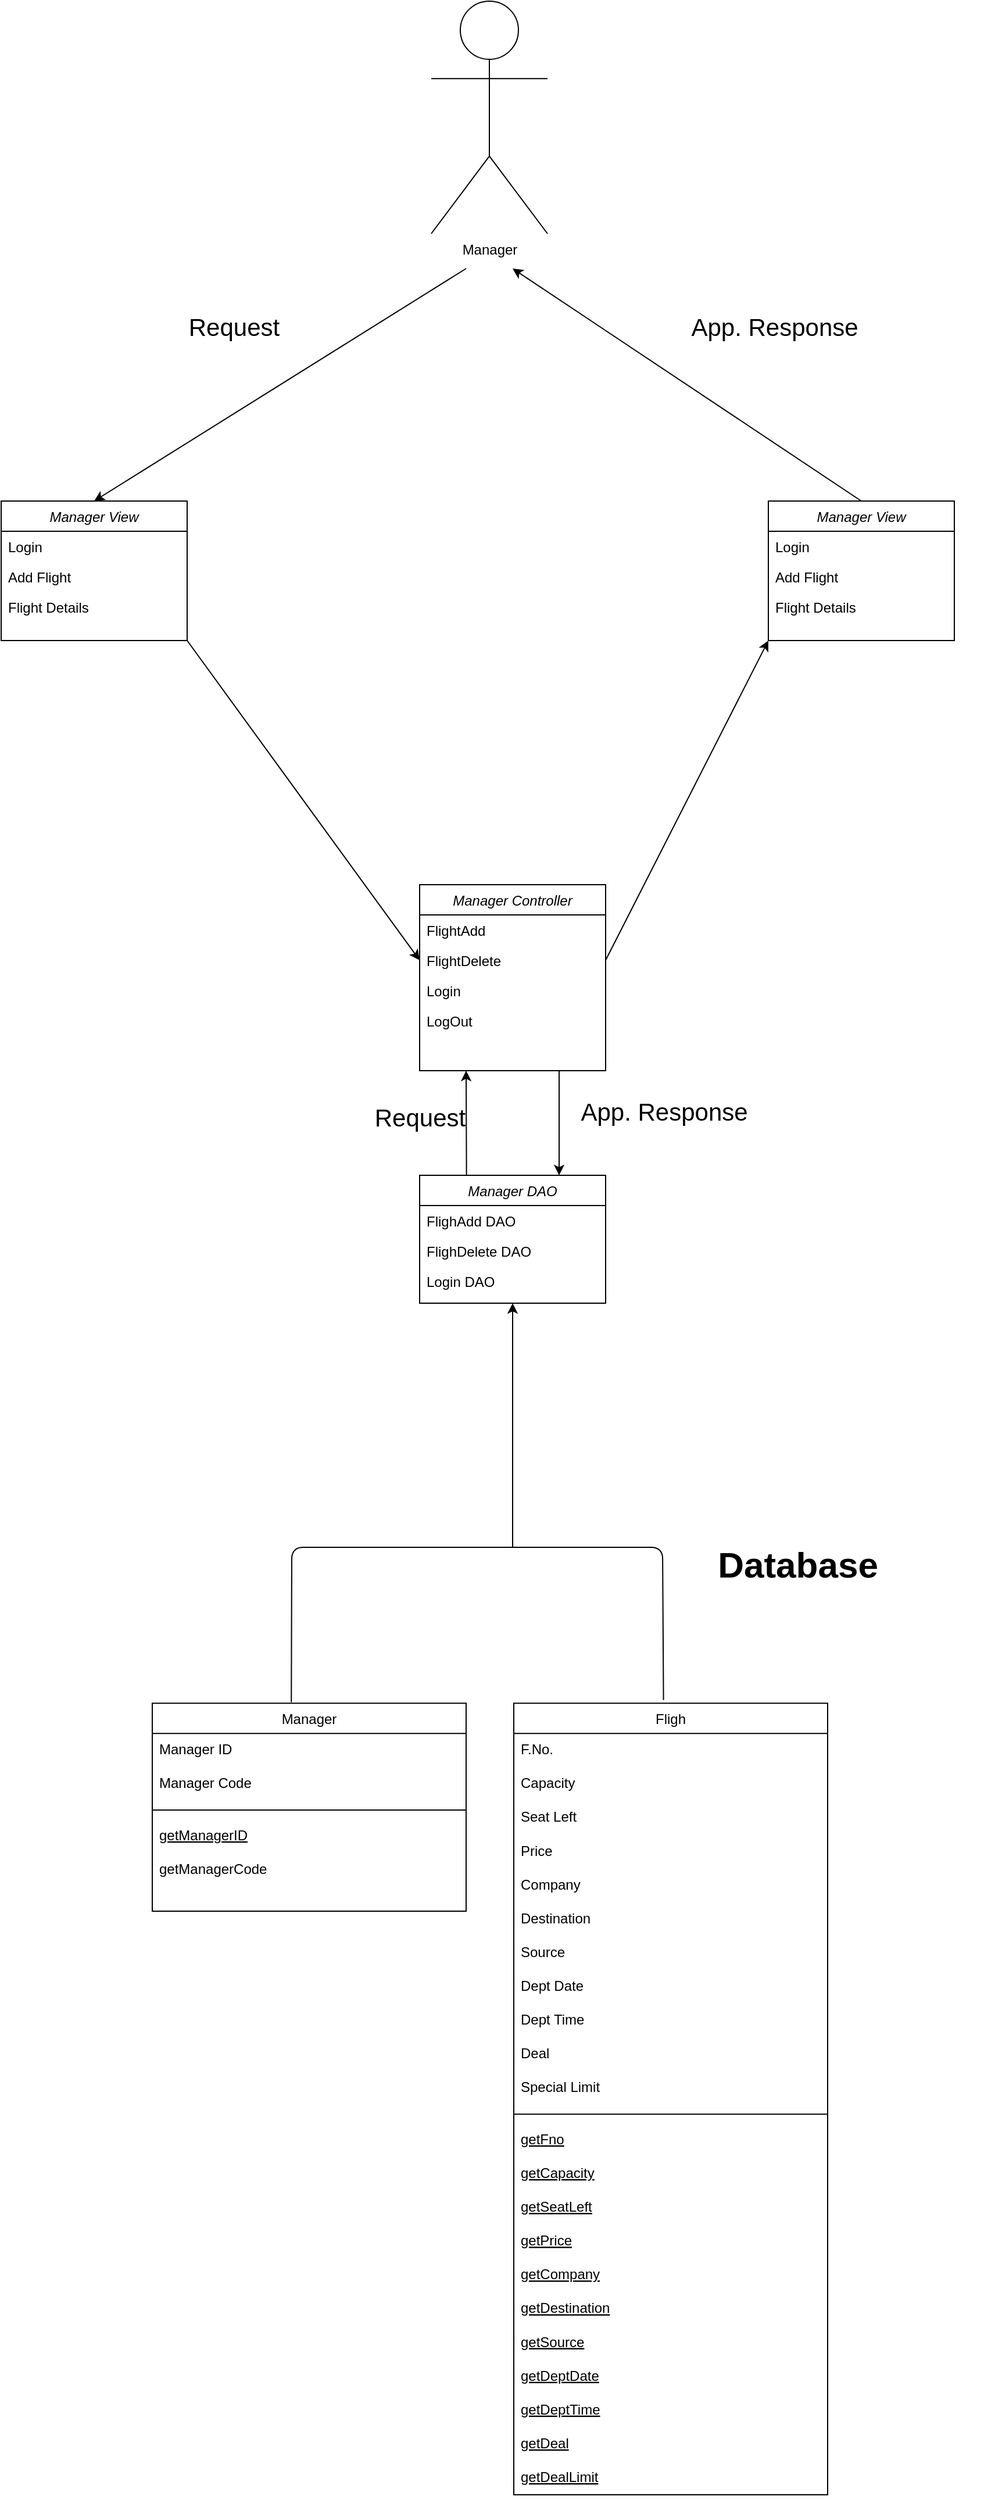 <mxfile version="14.1.8" type="device"><diagram id="VvtoI79225s_UOiwRb_H" name="Page-1"><mxGraphModel dx="1874" dy="1732" grid="1" gridSize="10" guides="1" tooltips="1" connect="1" arrows="1" fold="1" page="1" pageScale="1" pageWidth="850" pageHeight="1100" math="0" shadow="0"><root><mxCell id="0"/><mxCell id="1" parent="0"/><mxCell id="K5SRzf2pmh31aNf5GHjP-1" value="Manager DAO" style="swimlane;fontStyle=2;align=center;verticalAlign=top;childLayout=stackLayout;horizontal=1;startSize=26;horizontalStack=0;resizeParent=1;resizeLast=0;collapsible=1;marginBottom=0;rounded=0;shadow=0;strokeWidth=1;" parent="1" vertex="1"><mxGeometry x="240" y="300" width="160" height="110" as="geometry"><mxRectangle x="230" y="140" width="160" height="26" as="alternateBounds"/></mxGeometry></mxCell><mxCell id="K5SRzf2pmh31aNf5GHjP-2" value="FlighAdd DAO" style="text;align=left;verticalAlign=top;spacingLeft=4;spacingRight=4;overflow=hidden;rotatable=0;points=[[0,0.5],[1,0.5]];portConstraint=eastwest;" parent="K5SRzf2pmh31aNf5GHjP-1" vertex="1"><mxGeometry y="26" width="160" height="26" as="geometry"/></mxCell><mxCell id="K5SRzf2pmh31aNf5GHjP-3" value="FlighDelete DAO" style="text;align=left;verticalAlign=top;spacingLeft=4;spacingRight=4;overflow=hidden;rotatable=0;points=[[0,0.5],[1,0.5]];portConstraint=eastwest;rounded=0;shadow=0;html=0;" parent="K5SRzf2pmh31aNf5GHjP-1" vertex="1"><mxGeometry y="52" width="160" height="26" as="geometry"/></mxCell><mxCell id="K5SRzf2pmh31aNf5GHjP-4" value="Login DAO" style="text;align=left;verticalAlign=top;spacingLeft=4;spacingRight=4;overflow=hidden;rotatable=0;points=[[0,0.5],[1,0.5]];portConstraint=eastwest;rounded=0;shadow=0;html=0;" parent="K5SRzf2pmh31aNf5GHjP-1" vertex="1"><mxGeometry y="78" width="160" height="26" as="geometry"/></mxCell><mxCell id="K5SRzf2pmh31aNf5GHjP-5" value="Manager View" style="swimlane;fontStyle=2;align=center;verticalAlign=top;childLayout=stackLayout;horizontal=1;startSize=26;horizontalStack=0;resizeParent=1;resizeLast=0;collapsible=1;marginBottom=0;rounded=0;shadow=0;strokeWidth=1;" parent="1" vertex="1"><mxGeometry x="-120" y="-280" width="160" height="120" as="geometry"><mxRectangle x="230" y="140" width="160" height="26" as="alternateBounds"/></mxGeometry></mxCell><mxCell id="K5SRzf2pmh31aNf5GHjP-8" value="Login" style="text;align=left;verticalAlign=top;spacingLeft=4;spacingRight=4;overflow=hidden;rotatable=0;points=[[0,0.5],[1,0.5]];portConstraint=eastwest;rounded=0;shadow=0;html=0;" parent="K5SRzf2pmh31aNf5GHjP-5" vertex="1"><mxGeometry y="26" width="160" height="26" as="geometry"/></mxCell><mxCell id="K5SRzf2pmh31aNf5GHjP-6" value="Add Flight" style="text;align=left;verticalAlign=top;spacingLeft=4;spacingRight=4;overflow=hidden;rotatable=0;points=[[0,0.5],[1,0.5]];portConstraint=eastwest;" parent="K5SRzf2pmh31aNf5GHjP-5" vertex="1"><mxGeometry y="52" width="160" height="26" as="geometry"/></mxCell><mxCell id="K5SRzf2pmh31aNf5GHjP-7" value="Flight Details" style="text;align=left;verticalAlign=top;spacingLeft=4;spacingRight=4;overflow=hidden;rotatable=0;points=[[0,0.5],[1,0.5]];portConstraint=eastwest;rounded=0;shadow=0;html=0;" parent="K5SRzf2pmh31aNf5GHjP-5" vertex="1"><mxGeometry y="78" width="160" height="26" as="geometry"/></mxCell><mxCell id="K5SRzf2pmh31aNf5GHjP-11" value="Manager Controller" style="swimlane;fontStyle=2;align=center;verticalAlign=top;childLayout=stackLayout;horizontal=1;startSize=26;horizontalStack=0;resizeParent=1;resizeLast=0;collapsible=1;marginBottom=0;rounded=0;shadow=0;strokeWidth=1;" parent="1" vertex="1"><mxGeometry x="240" y="50" width="160" height="160" as="geometry"><mxRectangle x="230" y="140" width="160" height="26" as="alternateBounds"/></mxGeometry></mxCell><mxCell id="K5SRzf2pmh31aNf5GHjP-12" value="FlightAdd" style="text;align=left;verticalAlign=top;spacingLeft=4;spacingRight=4;overflow=hidden;rotatable=0;points=[[0,0.5],[1,0.5]];portConstraint=eastwest;" parent="K5SRzf2pmh31aNf5GHjP-11" vertex="1"><mxGeometry y="26" width="160" height="26" as="geometry"/></mxCell><mxCell id="K5SRzf2pmh31aNf5GHjP-13" value="FlightDelete" style="text;align=left;verticalAlign=top;spacingLeft=4;spacingRight=4;overflow=hidden;rotatable=0;points=[[0,0.5],[1,0.5]];portConstraint=eastwest;rounded=0;shadow=0;html=0;" parent="K5SRzf2pmh31aNf5GHjP-11" vertex="1"><mxGeometry y="52" width="160" height="26" as="geometry"/></mxCell><mxCell id="K5SRzf2pmh31aNf5GHjP-14" value="Login" style="text;align=left;verticalAlign=top;spacingLeft=4;spacingRight=4;overflow=hidden;rotatable=0;points=[[0,0.5],[1,0.5]];portConstraint=eastwest;rounded=0;shadow=0;html=0;" parent="K5SRzf2pmh31aNf5GHjP-11" vertex="1"><mxGeometry y="78" width="160" height="26" as="geometry"/></mxCell><mxCell id="K5SRzf2pmh31aNf5GHjP-60" value="LogOut" style="text;align=left;verticalAlign=top;spacingLeft=4;spacingRight=4;overflow=hidden;rotatable=0;points=[[0,0.5],[1,0.5]];portConstraint=eastwest;rounded=0;shadow=0;html=0;" parent="K5SRzf2pmh31aNf5GHjP-11" vertex="1"><mxGeometry y="104" width="160" height="26" as="geometry"/></mxCell><mxCell id="K5SRzf2pmh31aNf5GHjP-15" value="" style="endArrow=classic;html=1;entryX=0.5;entryY=1;entryDx=0;entryDy=0;" parent="1" target="K5SRzf2pmh31aNf5GHjP-1" edge="1"><mxGeometry width="50" height="50" relative="1" as="geometry"><mxPoint x="320" y="620" as="sourcePoint"/><mxPoint x="317.28" y="441.068" as="targetPoint"/></mxGeometry></mxCell><mxCell id="K5SRzf2pmh31aNf5GHjP-16" value="" style="group" parent="1" vertex="1" connectable="0"><mxGeometry x="-100" y="620" width="840" height="570" as="geometry"/></mxCell><mxCell id="K5SRzf2pmh31aNf5GHjP-17" value="Manager" style="swimlane;fontStyle=0;align=center;verticalAlign=top;childLayout=stackLayout;horizontal=1;startSize=26;horizontalStack=0;resizeParent=1;resizeLast=0;collapsible=1;marginBottom=0;rounded=0;shadow=0;strokeWidth=1;" parent="K5SRzf2pmh31aNf5GHjP-16" vertex="1"><mxGeometry x="110" y="134.118" width="270" height="178.824" as="geometry"><mxRectangle x="40" y="360" width="160" height="26" as="alternateBounds"/></mxGeometry></mxCell><mxCell id="K5SRzf2pmh31aNf5GHjP-18" value="Manager ID" style="text;align=left;verticalAlign=top;spacingLeft=4;spacingRight=4;overflow=hidden;rotatable=0;points=[[0,0.5],[1,0.5]];portConstraint=eastwest;" parent="K5SRzf2pmh31aNf5GHjP-17" vertex="1"><mxGeometry y="26" width="270" height="29.059" as="geometry"/></mxCell><mxCell id="K5SRzf2pmh31aNf5GHjP-19" value="Manager Code" style="text;align=left;verticalAlign=top;spacingLeft=4;spacingRight=4;overflow=hidden;rotatable=0;points=[[0,0.5],[1,0.5]];portConstraint=eastwest;rounded=0;shadow=0;html=0;" parent="K5SRzf2pmh31aNf5GHjP-17" vertex="1"><mxGeometry y="55.059" width="270" height="29.059" as="geometry"/></mxCell><mxCell id="K5SRzf2pmh31aNf5GHjP-23" value="" style="line;html=1;strokeWidth=1;align=left;verticalAlign=middle;spacingTop=-1;spacingLeft=3;spacingRight=3;rotatable=0;labelPosition=right;points=[];portConstraint=eastwest;" parent="K5SRzf2pmh31aNf5GHjP-17" vertex="1"><mxGeometry y="84.118" width="270" height="15.647" as="geometry"/></mxCell><mxCell id="K5SRzf2pmh31aNf5GHjP-24" value="getManagerID" style="text;align=left;verticalAlign=top;spacingLeft=4;spacingRight=4;overflow=hidden;rotatable=0;points=[[0,0.5],[1,0.5]];portConstraint=eastwest;fontStyle=4" parent="K5SRzf2pmh31aNf5GHjP-17" vertex="1"><mxGeometry y="99.765" width="270" height="29.059" as="geometry"/></mxCell><mxCell id="K5SRzf2pmh31aNf5GHjP-25" value="getManagerCode" style="text;align=left;verticalAlign=top;spacingLeft=4;spacingRight=4;overflow=hidden;rotatable=0;points=[[0,0.5],[1,0.5]];portConstraint=eastwest;" parent="K5SRzf2pmh31aNf5GHjP-17" vertex="1"><mxGeometry y="128.824" width="270" height="29.059" as="geometry"/></mxCell><mxCell id="K5SRzf2pmh31aNf5GHjP-29" value="Fligh" style="swimlane;fontStyle=0;align=center;verticalAlign=top;childLayout=stackLayout;horizontal=1;startSize=26;horizontalStack=0;resizeParent=1;resizeLast=0;collapsible=1;marginBottom=0;rounded=0;shadow=0;strokeWidth=1;" parent="K5SRzf2pmh31aNf5GHjP-16" vertex="1"><mxGeometry x="421" y="134.118" width="270" height="680.941" as="geometry"><mxRectangle x="40" y="360" width="160" height="26" as="alternateBounds"/></mxGeometry></mxCell><mxCell id="K5SRzf2pmh31aNf5GHjP-63" value="F.No." style="text;align=left;verticalAlign=top;spacingLeft=4;spacingRight=4;overflow=hidden;rotatable=0;points=[[0,0.5],[1,0.5]];portConstraint=eastwest;rounded=0;shadow=0;html=0;" parent="K5SRzf2pmh31aNf5GHjP-29" vertex="1"><mxGeometry y="26" width="270" height="29.059" as="geometry"/></mxCell><mxCell id="K5SRzf2pmh31aNf5GHjP-30" value="Capacity" style="text;align=left;verticalAlign=top;spacingLeft=4;spacingRight=4;overflow=hidden;rotatable=0;points=[[0,0.5],[1,0.5]];portConstraint=eastwest;" parent="K5SRzf2pmh31aNf5GHjP-29" vertex="1"><mxGeometry y="55.059" width="270" height="29.059" as="geometry"/></mxCell><mxCell id="K5SRzf2pmh31aNf5GHjP-65" value="Seat Left" style="text;align=left;verticalAlign=top;spacingLeft=4;spacingRight=4;overflow=hidden;rotatable=0;points=[[0,0.5],[1,0.5]];portConstraint=eastwest;rounded=0;shadow=0;html=0;" parent="K5SRzf2pmh31aNf5GHjP-29" vertex="1"><mxGeometry y="84.118" width="270" height="29.059" as="geometry"/></mxCell><mxCell id="K5SRzf2pmh31aNf5GHjP-62" value="Price" style="text;align=left;verticalAlign=top;spacingLeft=4;spacingRight=4;overflow=hidden;rotatable=0;points=[[0,0.5],[1,0.5]];portConstraint=eastwest;rounded=0;shadow=0;html=0;" parent="K5SRzf2pmh31aNf5GHjP-29" vertex="1"><mxGeometry y="113.176" width="270" height="29.059" as="geometry"/></mxCell><mxCell id="K5SRzf2pmh31aNf5GHjP-31" value="Company" style="text;align=left;verticalAlign=top;spacingLeft=4;spacingRight=4;overflow=hidden;rotatable=0;points=[[0,0.5],[1,0.5]];portConstraint=eastwest;rounded=0;shadow=0;html=0;" parent="K5SRzf2pmh31aNf5GHjP-29" vertex="1"><mxGeometry y="142.235" width="270" height="29.059" as="geometry"/></mxCell><mxCell id="K5SRzf2pmh31aNf5GHjP-61" value="Destination" style="text;align=left;verticalAlign=top;spacingLeft=4;spacingRight=4;overflow=hidden;rotatable=0;points=[[0,0.5],[1,0.5]];portConstraint=eastwest;rounded=0;shadow=0;html=0;" parent="K5SRzf2pmh31aNf5GHjP-29" vertex="1"><mxGeometry y="171.294" width="270" height="29.059" as="geometry"/></mxCell><mxCell id="K5SRzf2pmh31aNf5GHjP-64" value="Source" style="text;align=left;verticalAlign=top;spacingLeft=4;spacingRight=4;overflow=hidden;rotatable=0;points=[[0,0.5],[1,0.5]];portConstraint=eastwest;rounded=0;shadow=0;html=0;" parent="K5SRzf2pmh31aNf5GHjP-29" vertex="1"><mxGeometry y="200.353" width="270" height="29.059" as="geometry"/></mxCell><mxCell id="K5SRzf2pmh31aNf5GHjP-66" value="Dept Date" style="text;align=left;verticalAlign=top;spacingLeft=4;spacingRight=4;overflow=hidden;rotatable=0;points=[[0,0.5],[1,0.5]];portConstraint=eastwest;rounded=0;shadow=0;html=0;" parent="K5SRzf2pmh31aNf5GHjP-29" vertex="1"><mxGeometry y="229.412" width="270" height="29.059" as="geometry"/></mxCell><mxCell id="K5SRzf2pmh31aNf5GHjP-67" value="Dept Time" style="text;align=left;verticalAlign=top;spacingLeft=4;spacingRight=4;overflow=hidden;rotatable=0;points=[[0,0.5],[1,0.5]];portConstraint=eastwest;rounded=0;shadow=0;html=0;" parent="K5SRzf2pmh31aNf5GHjP-29" vertex="1"><mxGeometry y="258.471" width="270" height="29.059" as="geometry"/></mxCell><mxCell id="K5SRzf2pmh31aNf5GHjP-68" value="Deal" style="text;align=left;verticalAlign=top;spacingLeft=4;spacingRight=4;overflow=hidden;rotatable=0;points=[[0,0.5],[1,0.5]];portConstraint=eastwest;rounded=0;shadow=0;html=0;" parent="K5SRzf2pmh31aNf5GHjP-29" vertex="1"><mxGeometry y="287.529" width="270" height="29.059" as="geometry"/></mxCell><mxCell id="K5SRzf2pmh31aNf5GHjP-69" value="Special Limit" style="text;align=left;verticalAlign=top;spacingLeft=4;spacingRight=4;overflow=hidden;rotatable=0;points=[[0,0.5],[1,0.5]];portConstraint=eastwest;rounded=0;shadow=0;html=0;" parent="K5SRzf2pmh31aNf5GHjP-29" vertex="1"><mxGeometry y="316.588" width="270" height="29.059" as="geometry"/></mxCell><mxCell id="K5SRzf2pmh31aNf5GHjP-32" value="" style="line;html=1;strokeWidth=1;align=left;verticalAlign=middle;spacingTop=-1;spacingLeft=3;spacingRight=3;rotatable=0;labelPosition=right;points=[];portConstraint=eastwest;" parent="K5SRzf2pmh31aNf5GHjP-29" vertex="1"><mxGeometry y="345.647" width="270" height="15.647" as="geometry"/></mxCell><mxCell id="K5SRzf2pmh31aNf5GHjP-33" value="getFno" style="text;align=left;verticalAlign=top;spacingLeft=4;spacingRight=4;overflow=hidden;rotatable=0;points=[[0,0.5],[1,0.5]];portConstraint=eastwest;fontStyle=4" parent="K5SRzf2pmh31aNf5GHjP-29" vertex="1"><mxGeometry y="361.294" width="270" height="29.059" as="geometry"/></mxCell><mxCell id="K5SRzf2pmh31aNf5GHjP-34" value="getCapacity" style="text;align=left;verticalAlign=top;spacingLeft=4;spacingRight=4;overflow=hidden;rotatable=0;points=[[0,0.5],[1,0.5]];portConstraint=eastwest;fontStyle=4" parent="K5SRzf2pmh31aNf5GHjP-29" vertex="1"><mxGeometry y="390.353" width="270" height="29.059" as="geometry"/></mxCell><mxCell id="K5SRzf2pmh31aNf5GHjP-70" value="getSeatLeft" style="text;align=left;verticalAlign=top;spacingLeft=4;spacingRight=4;overflow=hidden;rotatable=0;points=[[0,0.5],[1,0.5]];portConstraint=eastwest;fontStyle=4" parent="K5SRzf2pmh31aNf5GHjP-29" vertex="1"><mxGeometry y="419.412" width="270" height="29.059" as="geometry"/></mxCell><mxCell id="K5SRzf2pmh31aNf5GHjP-71" value="getPrice" style="text;align=left;verticalAlign=top;spacingLeft=4;spacingRight=4;overflow=hidden;rotatable=0;points=[[0,0.5],[1,0.5]];portConstraint=eastwest;fontStyle=4" parent="K5SRzf2pmh31aNf5GHjP-29" vertex="1"><mxGeometry y="448.471" width="270" height="29.059" as="geometry"/></mxCell><mxCell id="K5SRzf2pmh31aNf5GHjP-78" value="getCompany" style="text;align=left;verticalAlign=top;spacingLeft=4;spacingRight=4;overflow=hidden;rotatable=0;points=[[0,0.5],[1,0.5]];portConstraint=eastwest;fontStyle=4" parent="K5SRzf2pmh31aNf5GHjP-29" vertex="1"><mxGeometry y="477.529" width="270" height="29.059" as="geometry"/></mxCell><mxCell id="K5SRzf2pmh31aNf5GHjP-77" value="getDestination" style="text;align=left;verticalAlign=top;spacingLeft=4;spacingRight=4;overflow=hidden;rotatable=0;points=[[0,0.5],[1,0.5]];portConstraint=eastwest;fontStyle=4" parent="K5SRzf2pmh31aNf5GHjP-29" vertex="1"><mxGeometry y="506.588" width="270" height="29.059" as="geometry"/></mxCell><mxCell id="K5SRzf2pmh31aNf5GHjP-72" value="getSource" style="text;align=left;verticalAlign=top;spacingLeft=4;spacingRight=4;overflow=hidden;rotatable=0;points=[[0,0.5],[1,0.5]];portConstraint=eastwest;fontStyle=4" parent="K5SRzf2pmh31aNf5GHjP-29" vertex="1"><mxGeometry y="535.647" width="270" height="29.059" as="geometry"/></mxCell><mxCell id="K5SRzf2pmh31aNf5GHjP-76" value="getDeptDate" style="text;align=left;verticalAlign=top;spacingLeft=4;spacingRight=4;overflow=hidden;rotatable=0;points=[[0,0.5],[1,0.5]];portConstraint=eastwest;fontStyle=4" parent="K5SRzf2pmh31aNf5GHjP-29" vertex="1"><mxGeometry y="564.706" width="270" height="29.059" as="geometry"/></mxCell><mxCell id="K5SRzf2pmh31aNf5GHjP-73" value="getDeptTime" style="text;align=left;verticalAlign=top;spacingLeft=4;spacingRight=4;overflow=hidden;rotatable=0;points=[[0,0.5],[1,0.5]];portConstraint=eastwest;fontStyle=4" parent="K5SRzf2pmh31aNf5GHjP-29" vertex="1"><mxGeometry y="593.765" width="270" height="29.059" as="geometry"/></mxCell><mxCell id="K5SRzf2pmh31aNf5GHjP-75" value="getDeal" style="text;align=left;verticalAlign=top;spacingLeft=4;spacingRight=4;overflow=hidden;rotatable=0;points=[[0,0.5],[1,0.5]];portConstraint=eastwest;fontStyle=4" parent="K5SRzf2pmh31aNf5GHjP-29" vertex="1"><mxGeometry y="622.824" width="270" height="29.059" as="geometry"/></mxCell><mxCell id="K5SRzf2pmh31aNf5GHjP-74" value="getDealLimit" style="text;align=left;verticalAlign=top;spacingLeft=4;spacingRight=4;overflow=hidden;rotatable=0;points=[[0,0.5],[1,0.5]];portConstraint=eastwest;fontStyle=4" parent="K5SRzf2pmh31aNf5GHjP-29" vertex="1"><mxGeometry y="651.882" width="270" height="29.059" as="geometry"/></mxCell><mxCell id="K5SRzf2pmh31aNf5GHjP-35" value="" style="endArrow=none;html=1;entryX=0.477;entryY=-0.004;entryDx=0;entryDy=0;entryPerimeter=0;" parent="K5SRzf2pmh31aNf5GHjP-16" target="K5SRzf2pmh31aNf5GHjP-29" edge="1"><mxGeometry width="50" height="50" relative="1" as="geometry"><mxPoint x="380" as="sourcePoint"/><mxPoint x="380" y="44.706" as="targetPoint"/><Array as="points"><mxPoint x="549"/></Array></mxGeometry></mxCell><mxCell id="K5SRzf2pmh31aNf5GHjP-36" value="" style="endArrow=none;html=1;entryX=0.443;entryY=-0.005;entryDx=0;entryDy=0;entryPerimeter=0;" parent="K5SRzf2pmh31aNf5GHjP-16" target="K5SRzf2pmh31aNf5GHjP-17" edge="1"><mxGeometry width="50" height="50" relative="1" as="geometry"><mxPoint x="380" as="sourcePoint"/><mxPoint x="238.79" y="144.624" as="targetPoint"/><Array as="points"><mxPoint x="230"/></Array></mxGeometry></mxCell><mxCell id="K5SRzf2pmh31aNf5GHjP-38" value="&lt;b&gt;&lt;font style=&quot;font-size: 31px&quot;&gt;Database&lt;/font&gt;&lt;/b&gt;" style="text;html=1;align=center;verticalAlign=middle;resizable=0;points=[];autosize=1;fontSize=21;" parent="K5SRzf2pmh31aNf5GHjP-16" vertex="1"><mxGeometry x="590" width="150" height="30" as="geometry"/></mxCell><mxCell id="K5SRzf2pmh31aNf5GHjP-39" value="" style="endArrow=classic;html=1;entryX=0.5;entryY=0;entryDx=0;entryDy=0;" parent="1" target="K5SRzf2pmh31aNf5GHjP-5" edge="1"><mxGeometry width="50" height="50" relative="1" as="geometry"><mxPoint x="280" y="-480" as="sourcePoint"/><mxPoint x="150" y="-500" as="targetPoint"/></mxGeometry></mxCell><mxCell id="K5SRzf2pmh31aNf5GHjP-40" value="Manager" style="shape=umlActor;verticalLabelPosition=bottom;verticalAlign=top;html=1;outlineConnect=0;fillColor=none;" parent="1" vertex="1"><mxGeometry x="250" y="-710" width="100" height="200" as="geometry"/></mxCell><mxCell id="K5SRzf2pmh31aNf5GHjP-41" value="" style="endArrow=classic;html=1;entryX=0;entryY=0.5;entryDx=0;entryDy=0;exitX=1;exitY=1;exitDx=0;exitDy=0;" parent="1" source="K5SRzf2pmh31aNf5GHjP-5" target="K5SRzf2pmh31aNf5GHjP-13" edge="1"><mxGeometry width="50" height="50" relative="1" as="geometry"><mxPoint x="41.6" y="-124.7" as="sourcePoint"/><mxPoint x="-160" y="90" as="targetPoint"/></mxGeometry></mxCell><mxCell id="K5SRzf2pmh31aNf5GHjP-48" value="" style="endArrow=classic;html=1;exitX=0.5;exitY=0;exitDx=0;exitDy=0;" parent="1" edge="1"><mxGeometry width="50" height="50" relative="1" as="geometry"><mxPoint x="620" y="-280" as="sourcePoint"/><mxPoint x="320" y="-480" as="targetPoint"/></mxGeometry></mxCell><mxCell id="K5SRzf2pmh31aNf5GHjP-49" value="" style="endArrow=classic;html=1;entryX=0.483;entryY=1.118;entryDx=0;entryDy=0;entryPerimeter=0;" parent="1" edge="1"><mxGeometry width="50" height="50" relative="1" as="geometry"><mxPoint x="280.31" y="300" as="sourcePoint"/><mxPoint x="280" y="209.998" as="targetPoint"/></mxGeometry></mxCell><mxCell id="K5SRzf2pmh31aNf5GHjP-50" value="" style="endArrow=classic;html=1;exitX=1;exitY=0.5;exitDx=0;exitDy=0;entryX=0;entryY=1;entryDx=0;entryDy=0;" parent="1" source="K5SRzf2pmh31aNf5GHjP-13" target="K5SRzf2pmh31aNf5GHjP-56" edge="1"><mxGeometry width="50" height="50" relative="1" as="geometry"><mxPoint x="50" y="-130" as="sourcePoint"/><mxPoint x="540" y="-100" as="targetPoint"/></mxGeometry></mxCell><mxCell id="K5SRzf2pmh31aNf5GHjP-51" value="Request" style="text;html=1;align=center;verticalAlign=middle;resizable=0;points=[];autosize=1;fontSize=21;" parent="1" vertex="1"><mxGeometry x="35" y="-445" width="90" height="30" as="geometry"/></mxCell><mxCell id="K5SRzf2pmh31aNf5GHjP-52" value="App. Response" style="text;html=1;align=center;verticalAlign=middle;resizable=0;points=[];autosize=1;fontSize=21;" parent="1" vertex="1"><mxGeometry x="465" y="-445" width="160" height="30" as="geometry"/></mxCell><mxCell id="K5SRzf2pmh31aNf5GHjP-53" value="" style="endArrow=classic;html=1;entryX=0.75;entryY=0;entryDx=0;entryDy=0;exitX=0.75;exitY=1;exitDx=0;exitDy=0;" parent="1" source="K5SRzf2pmh31aNf5GHjP-11" target="K5SRzf2pmh31aNf5GHjP-1" edge="1"><mxGeometry width="50" height="50" relative="1" as="geometry"><mxPoint x="380" y="220" as="sourcePoint"/><mxPoint x="360.0" y="209.998" as="targetPoint"/></mxGeometry></mxCell><mxCell id="K5SRzf2pmh31aNf5GHjP-54" value="Request" style="text;html=1;align=center;verticalAlign=middle;resizable=0;points=[];autosize=1;fontSize=21;" parent="1" vertex="1"><mxGeometry x="195" y="235" width="90" height="30" as="geometry"/></mxCell><mxCell id="K5SRzf2pmh31aNf5GHjP-55" value="App. Response" style="text;html=1;align=center;verticalAlign=middle;resizable=0;points=[];autosize=1;fontSize=21;" parent="1" vertex="1"><mxGeometry x="370" y="230" width="160" height="30" as="geometry"/></mxCell><mxCell id="K5SRzf2pmh31aNf5GHjP-56" value="Manager View" style="swimlane;fontStyle=2;align=center;verticalAlign=top;childLayout=stackLayout;horizontal=1;startSize=26;horizontalStack=0;resizeParent=1;resizeLast=0;collapsible=1;marginBottom=0;rounded=0;shadow=0;strokeWidth=1;" parent="1" vertex="1"><mxGeometry x="540" y="-280" width="160" height="120" as="geometry"><mxRectangle x="230" y="140" width="160" height="26" as="alternateBounds"/></mxGeometry></mxCell><mxCell id="K5SRzf2pmh31aNf5GHjP-57" value="Login" style="text;align=left;verticalAlign=top;spacingLeft=4;spacingRight=4;overflow=hidden;rotatable=0;points=[[0,0.5],[1,0.5]];portConstraint=eastwest;rounded=0;shadow=0;html=0;" parent="K5SRzf2pmh31aNf5GHjP-56" vertex="1"><mxGeometry y="26" width="160" height="26" as="geometry"/></mxCell><mxCell id="K5SRzf2pmh31aNf5GHjP-58" value="Add Flight" style="text;align=left;verticalAlign=top;spacingLeft=4;spacingRight=4;overflow=hidden;rotatable=0;points=[[0,0.5],[1,0.5]];portConstraint=eastwest;" parent="K5SRzf2pmh31aNf5GHjP-56" vertex="1"><mxGeometry y="52" width="160" height="26" as="geometry"/></mxCell><mxCell id="K5SRzf2pmh31aNf5GHjP-59" value="Flight Details" style="text;align=left;verticalAlign=top;spacingLeft=4;spacingRight=4;overflow=hidden;rotatable=0;points=[[0,0.5],[1,0.5]];portConstraint=eastwest;rounded=0;shadow=0;html=0;" parent="K5SRzf2pmh31aNf5GHjP-56" vertex="1"><mxGeometry y="78" width="160" height="26" as="geometry"/></mxCell></root></mxGraphModel></diagram></mxfile>